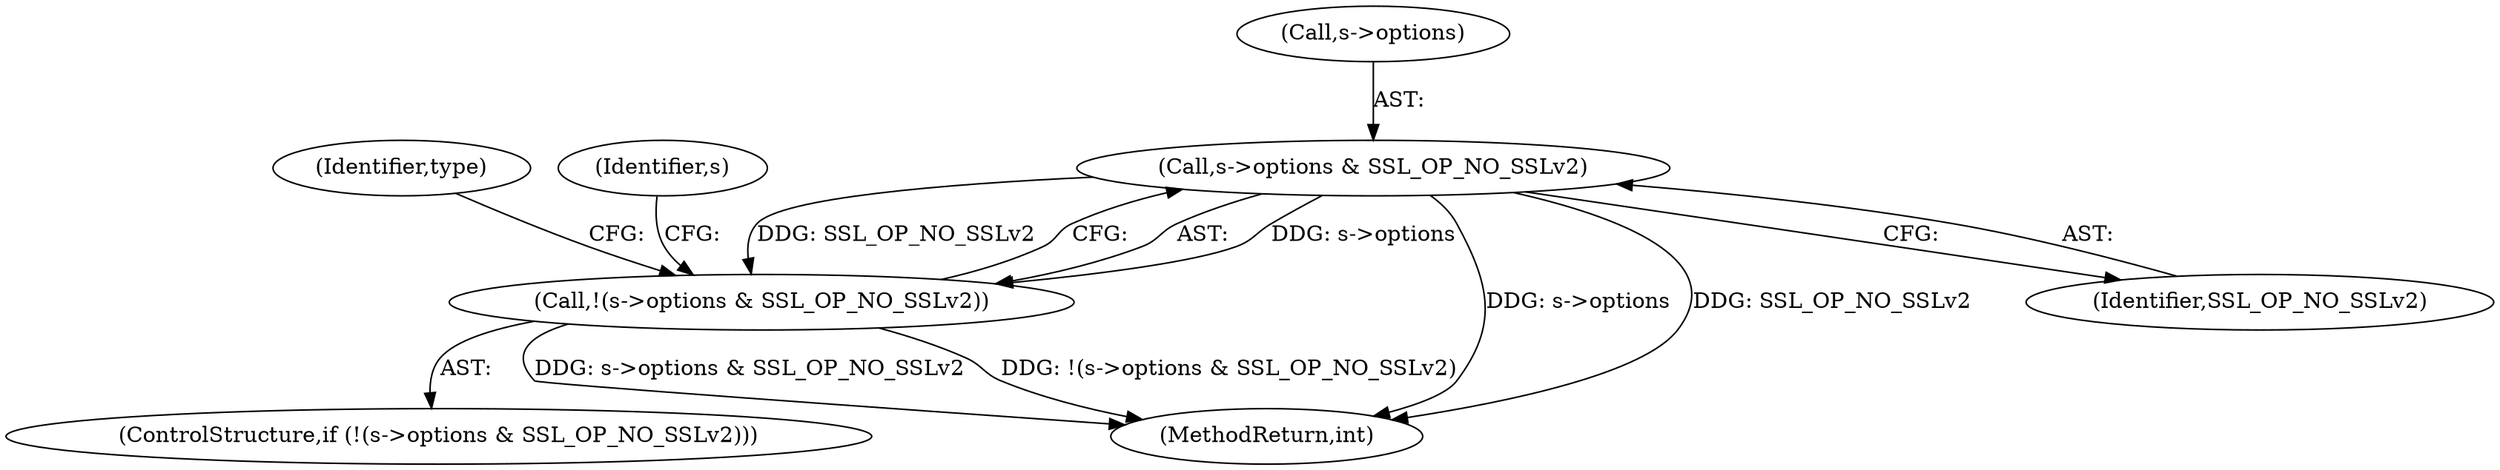 digraph "0_openssl_26a59d9b46574e457870197dffa802871b4c8fc7_0@pointer" {
"1000259" [label="(Call,s->options & SSL_OP_NO_SSLv2)"];
"1000258" [label="(Call,!(s->options & SSL_OP_NO_SSLv2))"];
"1000265" [label="(Identifier,type)"];
"1000260" [label="(Call,s->options)"];
"1000689" [label="(Identifier,s)"];
"1001252" [label="(MethodReturn,int)"];
"1000259" [label="(Call,s->options & SSL_OP_NO_SSLv2)"];
"1000257" [label="(ControlStructure,if (!(s->options & SSL_OP_NO_SSLv2)))"];
"1000258" [label="(Call,!(s->options & SSL_OP_NO_SSLv2))"];
"1000263" [label="(Identifier,SSL_OP_NO_SSLv2)"];
"1000259" -> "1000258"  [label="AST: "];
"1000259" -> "1000263"  [label="CFG: "];
"1000260" -> "1000259"  [label="AST: "];
"1000263" -> "1000259"  [label="AST: "];
"1000258" -> "1000259"  [label="CFG: "];
"1000259" -> "1001252"  [label="DDG: s->options"];
"1000259" -> "1001252"  [label="DDG: SSL_OP_NO_SSLv2"];
"1000259" -> "1000258"  [label="DDG: s->options"];
"1000259" -> "1000258"  [label="DDG: SSL_OP_NO_SSLv2"];
"1000258" -> "1000257"  [label="AST: "];
"1000265" -> "1000258"  [label="CFG: "];
"1000689" -> "1000258"  [label="CFG: "];
"1000258" -> "1001252"  [label="DDG: s->options & SSL_OP_NO_SSLv2"];
"1000258" -> "1001252"  [label="DDG: !(s->options & SSL_OP_NO_SSLv2)"];
}
